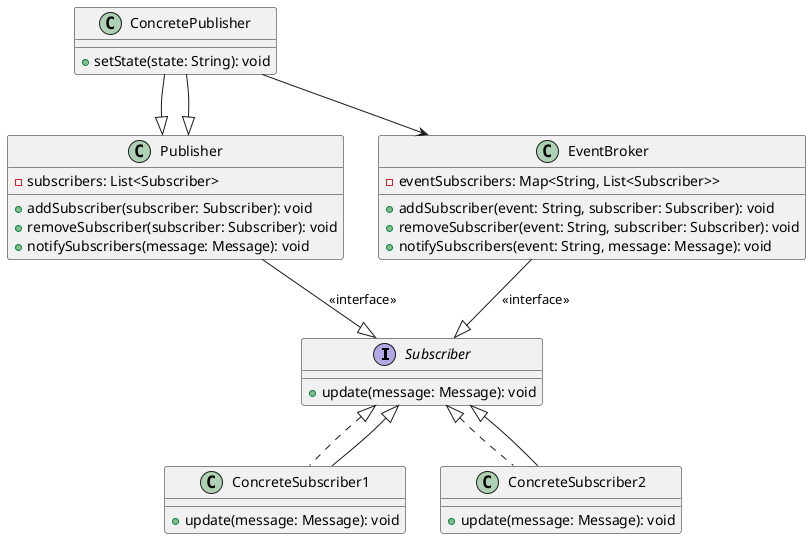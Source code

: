 @startuml pubsub


interface Subscriber {
  + update(message: Message): void
}

class ConcreteSubscriber1 implements Subscriber {
  + update(message: Message): void
}

class ConcreteSubscriber2 implements Subscriber {
  + update(message: Message): void
}

class EventBroker {
  - eventSubscribers: Map<String, List<Subscriber>>
  + addSubscriber(event: String, subscriber: Subscriber): void
  + removeSubscriber(event: String, subscriber: Subscriber): void
  + notifySubscribers(event: String, message: Message): void
}

class Publisher {
  - subscribers: List<Subscriber>
  + addSubscriber(subscriber: Subscriber): void
  + removeSubscriber(subscriber: Subscriber): void
  + notifySubscribers(message: Message): void
}

class ConcretePublisher extends Publisher {
  + setState(state: String): void
}

Subscriber <|-- ConcreteSubscriber1
Subscriber <|-- ConcreteSubscriber2

EventBroker --|> Subscriber : <<interface>>

Publisher --|> Subscriber : <<interface>>
ConcretePublisher --|> Publisher

ConcretePublisher --> EventBroker


@enduml